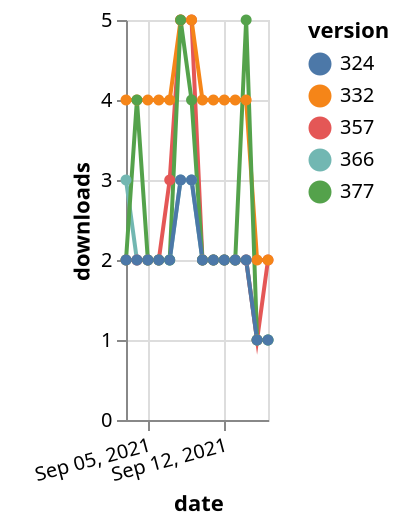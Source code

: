 {"$schema": "https://vega.github.io/schema/vega-lite/v5.json", "description": "A simple bar chart with embedded data.", "data": {"values": [{"date": "2021-09-03", "total": 2281, "delta": 3, "version": "366"}, {"date": "2021-09-04", "total": 2283, "delta": 2, "version": "366"}, {"date": "2021-09-05", "total": 2285, "delta": 2, "version": "366"}, {"date": "2021-09-06", "total": 2287, "delta": 2, "version": "366"}, {"date": "2021-09-07", "total": 2289, "delta": 2, "version": "366"}, {"date": "2021-09-08", "total": 2292, "delta": 3, "version": "366"}, {"date": "2021-09-09", "total": 2295, "delta": 3, "version": "366"}, {"date": "2021-09-10", "total": 2297, "delta": 2, "version": "366"}, {"date": "2021-09-11", "total": 2299, "delta": 2, "version": "366"}, {"date": "2021-09-12", "total": 2301, "delta": 2, "version": "366"}, {"date": "2021-09-13", "total": 2303, "delta": 2, "version": "366"}, {"date": "2021-09-14", "total": 2305, "delta": 2, "version": "366"}, {"date": "2021-09-15", "total": 2306, "delta": 1, "version": "366"}, {"date": "2021-09-16", "total": 2307, "delta": 1, "version": "366"}, {"date": "2021-09-03", "total": 2852, "delta": 2, "version": "357"}, {"date": "2021-09-04", "total": 2854, "delta": 2, "version": "357"}, {"date": "2021-09-05", "total": 2856, "delta": 2, "version": "357"}, {"date": "2021-09-06", "total": 2858, "delta": 2, "version": "357"}, {"date": "2021-09-07", "total": 2861, "delta": 3, "version": "357"}, {"date": "2021-09-08", "total": 2866, "delta": 5, "version": "357"}, {"date": "2021-09-09", "total": 2871, "delta": 5, "version": "357"}, {"date": "2021-09-10", "total": 2873, "delta": 2, "version": "357"}, {"date": "2021-09-11", "total": 2875, "delta": 2, "version": "357"}, {"date": "2021-09-12", "total": 2877, "delta": 2, "version": "357"}, {"date": "2021-09-13", "total": 2879, "delta": 2, "version": "357"}, {"date": "2021-09-14", "total": 2881, "delta": 2, "version": "357"}, {"date": "2021-09-15", "total": 2882, "delta": 1, "version": "357"}, {"date": "2021-09-16", "total": 2884, "delta": 2, "version": "357"}, {"date": "2021-09-03", "total": 4806, "delta": 4, "version": "332"}, {"date": "2021-09-04", "total": 4810, "delta": 4, "version": "332"}, {"date": "2021-09-05", "total": 4814, "delta": 4, "version": "332"}, {"date": "2021-09-06", "total": 4818, "delta": 4, "version": "332"}, {"date": "2021-09-07", "total": 4822, "delta": 4, "version": "332"}, {"date": "2021-09-08", "total": 4827, "delta": 5, "version": "332"}, {"date": "2021-09-09", "total": 4832, "delta": 5, "version": "332"}, {"date": "2021-09-10", "total": 4836, "delta": 4, "version": "332"}, {"date": "2021-09-11", "total": 4840, "delta": 4, "version": "332"}, {"date": "2021-09-12", "total": 4844, "delta": 4, "version": "332"}, {"date": "2021-09-13", "total": 4848, "delta": 4, "version": "332"}, {"date": "2021-09-14", "total": 4852, "delta": 4, "version": "332"}, {"date": "2021-09-15", "total": 4854, "delta": 2, "version": "332"}, {"date": "2021-09-16", "total": 4856, "delta": 2, "version": "332"}, {"date": "2021-09-03", "total": 2108, "delta": 2, "version": "377"}, {"date": "2021-09-04", "total": 2112, "delta": 4, "version": "377"}, {"date": "2021-09-05", "total": 2114, "delta": 2, "version": "377"}, {"date": "2021-09-06", "total": 2116, "delta": 2, "version": "377"}, {"date": "2021-09-07", "total": 2118, "delta": 2, "version": "377"}, {"date": "2021-09-08", "total": 2123, "delta": 5, "version": "377"}, {"date": "2021-09-09", "total": 2127, "delta": 4, "version": "377"}, {"date": "2021-09-10", "total": 2129, "delta": 2, "version": "377"}, {"date": "2021-09-11", "total": 2131, "delta": 2, "version": "377"}, {"date": "2021-09-12", "total": 2133, "delta": 2, "version": "377"}, {"date": "2021-09-13", "total": 2135, "delta": 2, "version": "377"}, {"date": "2021-09-14", "total": 2140, "delta": 5, "version": "377"}, {"date": "2021-09-15", "total": 2141, "delta": 1, "version": "377"}, {"date": "2021-09-16", "total": 2142, "delta": 1, "version": "377"}, {"date": "2021-09-03", "total": 2584, "delta": 2, "version": "324"}, {"date": "2021-09-04", "total": 2586, "delta": 2, "version": "324"}, {"date": "2021-09-05", "total": 2588, "delta": 2, "version": "324"}, {"date": "2021-09-06", "total": 2590, "delta": 2, "version": "324"}, {"date": "2021-09-07", "total": 2592, "delta": 2, "version": "324"}, {"date": "2021-09-08", "total": 2595, "delta": 3, "version": "324"}, {"date": "2021-09-09", "total": 2598, "delta": 3, "version": "324"}, {"date": "2021-09-10", "total": 2600, "delta": 2, "version": "324"}, {"date": "2021-09-11", "total": 2602, "delta": 2, "version": "324"}, {"date": "2021-09-12", "total": 2604, "delta": 2, "version": "324"}, {"date": "2021-09-13", "total": 2606, "delta": 2, "version": "324"}, {"date": "2021-09-14", "total": 2608, "delta": 2, "version": "324"}, {"date": "2021-09-15", "total": 2609, "delta": 1, "version": "324"}, {"date": "2021-09-16", "total": 2610, "delta": 1, "version": "324"}]}, "width": "container", "mark": {"type": "line", "point": {"filled": true}}, "encoding": {"x": {"field": "date", "type": "temporal", "timeUnit": "yearmonthdate", "title": "date", "axis": {"labelAngle": -15}}, "y": {"field": "delta", "type": "quantitative", "title": "downloads"}, "color": {"field": "version", "type": "nominal"}, "tooltip": {"field": "delta"}}}